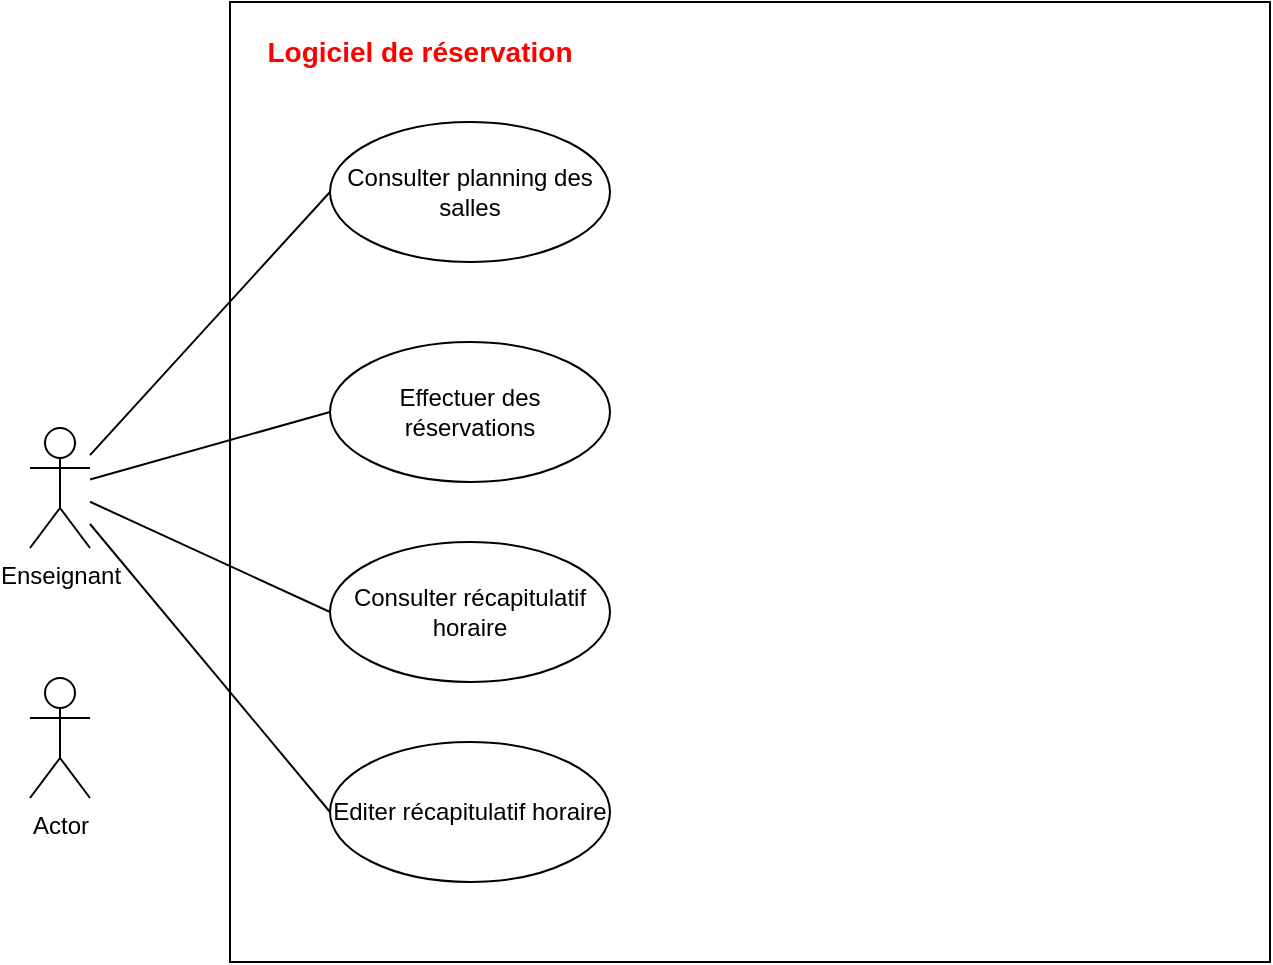 <mxfile version="27.0.6">
  <diagram name="Page-1" id="OFOnhctFp7M1CrrL2vQC">
    <mxGraphModel dx="898" dy="750" grid="1" gridSize="10" guides="1" tooltips="1" connect="1" arrows="1" fold="1" page="1" pageScale="1" pageWidth="827" pageHeight="1169" math="0" shadow="0">
      <root>
        <mxCell id="0" />
        <mxCell id="1" parent="0" />
        <mxCell id="1n6aaUzNF8a3s-r--wuR-1" value="" style="rounded=0;whiteSpace=wrap;html=1;" vertex="1" parent="1">
          <mxGeometry x="160" y="80" width="520" height="480" as="geometry" />
        </mxCell>
        <mxCell id="1n6aaUzNF8a3s-r--wuR-2" value="&lt;b&gt;&lt;font style=&quot;font-size: 14px; color: light-dark(rgb(255, 0, 0), rgb(237, 237, 237));&quot;&gt;Logiciel de réservation&lt;/font&gt;&lt;/b&gt;" style="text;html=1;align=center;verticalAlign=middle;whiteSpace=wrap;rounded=0;" vertex="1" parent="1">
          <mxGeometry x="170" y="90" width="170" height="30" as="geometry" />
        </mxCell>
        <mxCell id="1n6aaUzNF8a3s-r--wuR-9" style="rounded=0;orthogonalLoop=1;jettySize=auto;html=1;entryX=0;entryY=0.5;entryDx=0;entryDy=0;endArrow=none;startFill=0;" edge="1" parent="1" source="1n6aaUzNF8a3s-r--wuR-3" target="1n6aaUzNF8a3s-r--wuR-5">
          <mxGeometry relative="1" as="geometry" />
        </mxCell>
        <mxCell id="1n6aaUzNF8a3s-r--wuR-10" style="rounded=0;orthogonalLoop=1;jettySize=auto;html=1;entryX=0;entryY=0.5;entryDx=0;entryDy=0;endArrow=none;startFill=0;" edge="1" parent="1" source="1n6aaUzNF8a3s-r--wuR-3" target="1n6aaUzNF8a3s-r--wuR-6">
          <mxGeometry relative="1" as="geometry" />
        </mxCell>
        <mxCell id="1n6aaUzNF8a3s-r--wuR-11" style="rounded=0;orthogonalLoop=1;jettySize=auto;html=1;entryX=0;entryY=0.5;entryDx=0;entryDy=0;endArrow=none;startFill=0;" edge="1" parent="1" source="1n6aaUzNF8a3s-r--wuR-3" target="1n6aaUzNF8a3s-r--wuR-7">
          <mxGeometry relative="1" as="geometry" />
        </mxCell>
        <mxCell id="1n6aaUzNF8a3s-r--wuR-12" style="rounded=0;orthogonalLoop=1;jettySize=auto;html=1;entryX=0;entryY=0.5;entryDx=0;entryDy=0;endArrow=none;startFill=0;" edge="1" parent="1" source="1n6aaUzNF8a3s-r--wuR-3" target="1n6aaUzNF8a3s-r--wuR-8">
          <mxGeometry relative="1" as="geometry" />
        </mxCell>
        <mxCell id="1n6aaUzNF8a3s-r--wuR-3" value="Enseignant" style="shape=umlActor;verticalLabelPosition=bottom;verticalAlign=top;html=1;outlineConnect=0;" vertex="1" parent="1">
          <mxGeometry x="60" y="293" width="30" height="60" as="geometry" />
        </mxCell>
        <mxCell id="1n6aaUzNF8a3s-r--wuR-4" value="Actor" style="shape=umlActor;verticalLabelPosition=bottom;verticalAlign=top;html=1;outlineConnect=0;" vertex="1" parent="1">
          <mxGeometry x="60" y="418" width="30" height="60" as="geometry" />
        </mxCell>
        <mxCell id="1n6aaUzNF8a3s-r--wuR-5" value="Effectuer des réservations" style="ellipse;whiteSpace=wrap;html=1;" vertex="1" parent="1">
          <mxGeometry x="210" y="250" width="140" height="70" as="geometry" />
        </mxCell>
        <mxCell id="1n6aaUzNF8a3s-r--wuR-6" value="Consulter planning des salles" style="ellipse;whiteSpace=wrap;html=1;" vertex="1" parent="1">
          <mxGeometry x="210" y="140" width="140" height="70" as="geometry" />
        </mxCell>
        <mxCell id="1n6aaUzNF8a3s-r--wuR-7" value="Consulter récapitulatif horaire" style="ellipse;whiteSpace=wrap;html=1;" vertex="1" parent="1">
          <mxGeometry x="210" y="350" width="140" height="70" as="geometry" />
        </mxCell>
        <mxCell id="1n6aaUzNF8a3s-r--wuR-8" value="Editer récapitulatif horaire" style="ellipse;whiteSpace=wrap;html=1;" vertex="1" parent="1">
          <mxGeometry x="210" y="450" width="140" height="70" as="geometry" />
        </mxCell>
      </root>
    </mxGraphModel>
  </diagram>
</mxfile>
